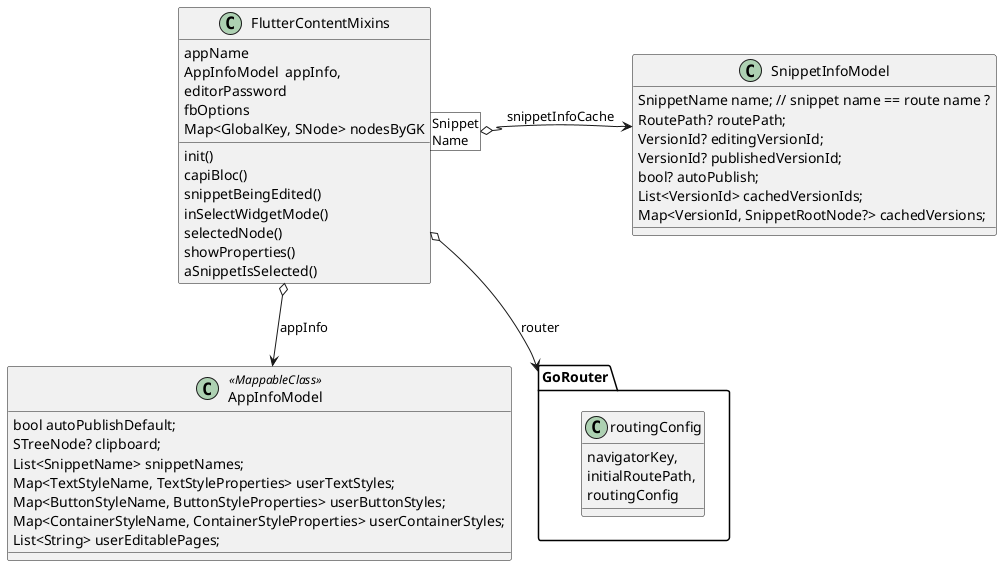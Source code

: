 @startuml

'https://plantuml.com/class-diagram

class FlutterContentMixins {
    appName
    AppInfoModel  appInfo,
    editorPassword
    fbOptions
    Map<GlobalKey, SNode> nodesByGK
    init()
    capiBloc()
    snippetBeingEdited()
    inSelectWidgetMode()
    selectedNode()
    showProperties()
    aSnippetIsSelected()
}

class GoRouter.routingConfig {
    navigatorKey,
    initialRoutePath,
    routingConfig
   }
FlutterContentMixins o--> GoRouter : router

/'
class RoutingConfig {}
FlutterContentMixins o--> RoutingConfig : routingConfig
'/

class AppInfoModel<<MappableClass>> {
    bool autoPublishDefault;
    STreeNode? clipboard;
    List<SnippetName> snippetNames;
    Map<TextStyleName, TextStyleProperties> userTextStyles;
    Map<ButtonStyleName, ButtonStyleProperties> userButtonStyles;
    Map<ContainerStyleName, ContainerStyleProperties> userContainerStyles;
    List<String> userEditablePages;
}
FlutterContentMixins o--> AppInfoModel : appInfo

class SnippetInfoModel {
    SnippetName name; // snippet name == route name ?
    RoutePath? routePath;
    VersionId? editingVersionId;
    VersionId? publishedVersionId;
    bool? autoPublish;
    List<VersionId> cachedVersionIds;
    Map<VersionId, SnippetRootNode?> cachedVersions;
}
FlutterContentMixins [Snippet\nName] o-r-> SnippetInfoModel : snippetInfoCache


@enduml
